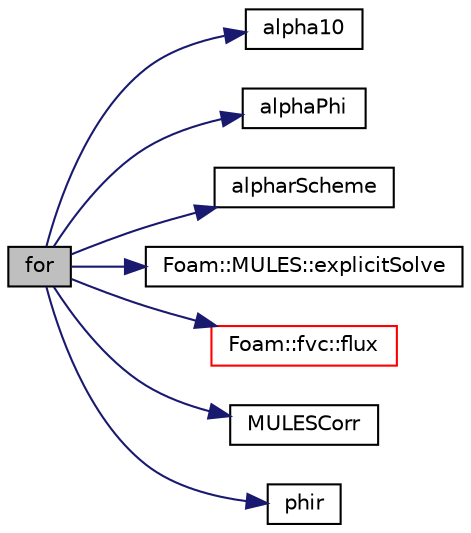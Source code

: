 digraph "for"
{
  bgcolor="transparent";
  edge [fontname="Helvetica",fontsize="10",labelfontname="Helvetica",labelfontsize="10"];
  node [fontname="Helvetica",fontsize="10",shape=record];
  rankdir="LR";
  Node1 [label="for",height=0.2,width=0.4,color="black", fillcolor="grey75", style="filled", fontcolor="black"];
  Node1 -> Node2 [color="midnightblue",fontsize="10",style="solid",fontname="Helvetica"];
  Node2 [label="alpha10",height=0.2,width=0.4,color="black",URL="$a03421.html#a195574438f641933c57ed2c3932c0092"];
  Node1 -> Node3 [color="midnightblue",fontsize="10",style="solid",fontname="Helvetica"];
  Node3 [label="alphaPhi",height=0.2,width=0.4,color="black",URL="$a03422.html#a971b0172596761cfcc87f1f2587acf37"];
  Node1 -> Node4 [color="midnightblue",fontsize="10",style="solid",fontname="Helvetica"];
  Node4 [label="alpharScheme",height=0.2,width=0.4,color="black",URL="$a03419.html#a7215f2a2f324f53472d95072b4a379e8"];
  Node1 -> Node5 [color="midnightblue",fontsize="10",style="solid",fontname="Helvetica"];
  Node5 [label="Foam::MULES::explicitSolve",height=0.2,width=0.4,color="black",URL="$a10946.html#a5f527dc5f5e24dde64b0ad8b0854b9f9"];
  Node1 -> Node6 [color="midnightblue",fontsize="10",style="solid",fontname="Helvetica"];
  Node6 [label="Foam::fvc::flux",height=0.2,width=0.4,color="red",URL="$a10922.html#a8fc1922666ca94c5fd207b8b96f99467",tooltip="Return the face-flux field obtained from the given volVectorField. "];
  Node1 -> Node7 [color="midnightblue",fontsize="10",style="solid",fontname="Helvetica"];
  Node7 [label="MULESCorr",height=0.2,width=0.4,color="black",URL="$a05197.html#ac07d86b0b6b2aef6603e13f992b44cb4"];
  Node1 -> Node8 [color="midnightblue",fontsize="10",style="solid",fontname="Helvetica"];
  Node8 [label="phir",height=0.2,width=0.4,color="black",URL="$a03421.html#a03798e0151ee0cca96c6a95f434dfeb4"];
}
